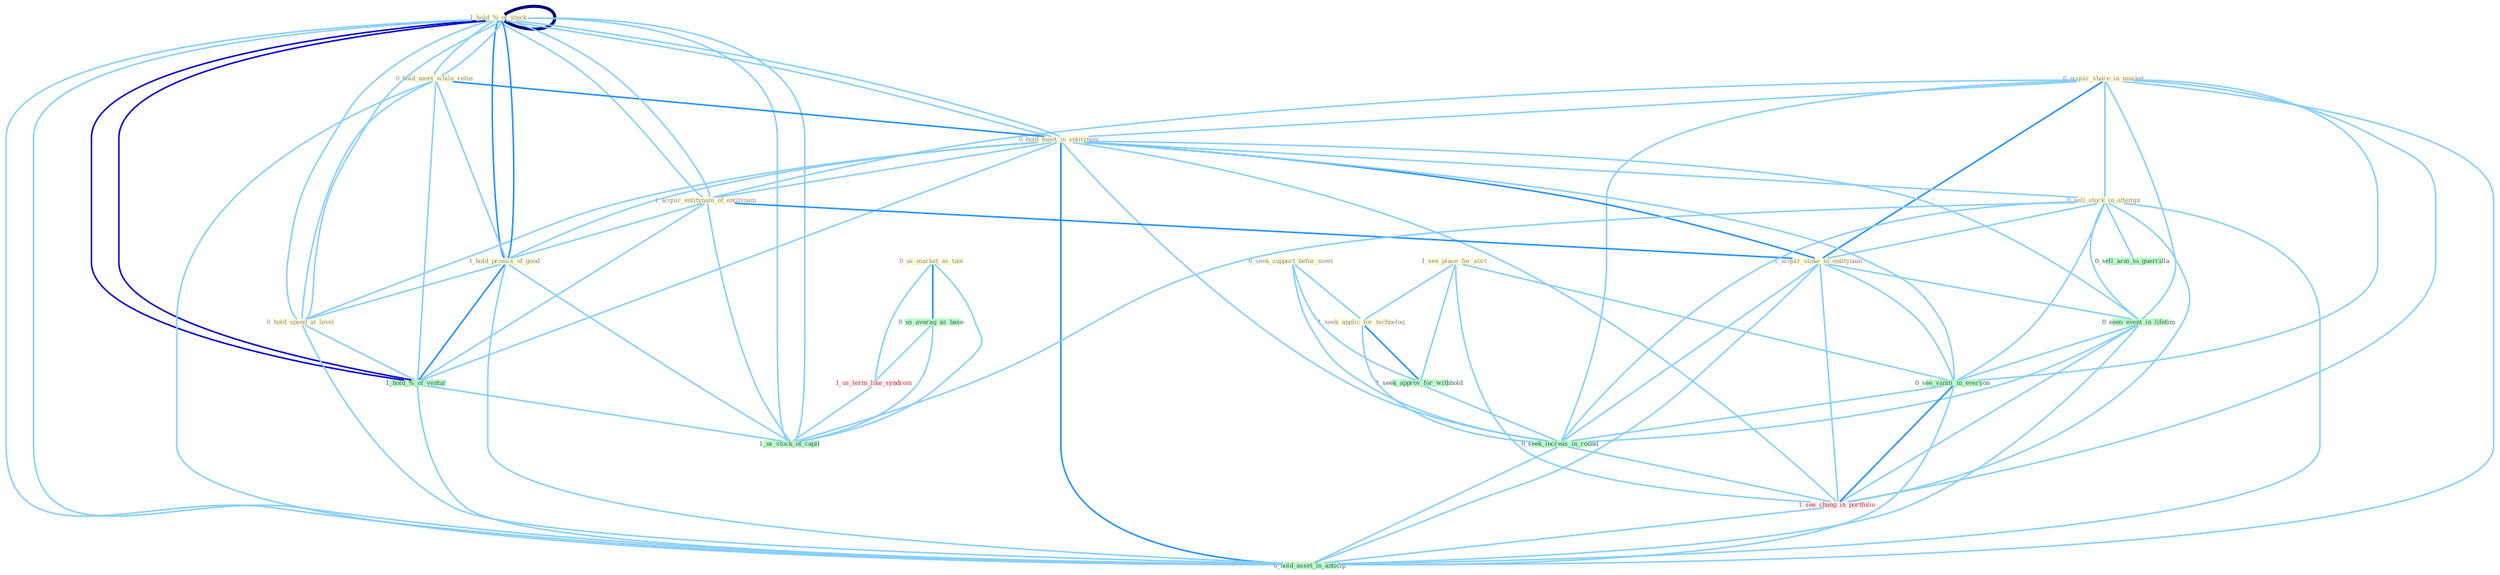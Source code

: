 Graph G{ 
    node
    [shape=polygon,style=filled,width=.5,height=.06,color="#BDFCC9",fixedsize=true,fontsize=4,
    fontcolor="#2f4f4f"];
    {node
    [color="#ffffe0", fontcolor="#8b7d6b"] "0_seek_support_befor_meet " "1_hold_%_of_stock " "0_acquir_share_in_market " "1_see_place_for_sort " "0_hold_meet_while_refus " "1_seek_applic_for_technolog " "0_hold_meet_in_entitynam " "1_acquir_entitynam_of_entitynam " "0_sell_stock_in_attempt " "1_hold_promis_of_good " "1_acquir_stake_in_entitynam " "0_hold_spend_at_level " "0_us_market_as_tool " "1_hold_%_of_stock "}
{node [color="#fff0f5", fontcolor="#b22222"] "1_us_term_like_syndrom " "1_see_chang_in_portfolio "}
edge [color="#B0E2FF"];

	"0_seek_support_befor_meet " -- "1_seek_applic_for_technolog " [w="1", color="#87cefa" ];
	"0_seek_support_befor_meet " -- "1_seek_approv_for_withhold " [w="1", color="#87cefa" ];
	"0_seek_support_befor_meet " -- "0_seek_increas_in_round " [w="1", color="#87cefa" ];
	"1_hold_%_of_stock " -- "0_hold_meet_while_refus " [w="1", color="#87cefa" ];
	"1_hold_%_of_stock " -- "0_hold_meet_in_entitynam " [w="1", color="#87cefa" ];
	"1_hold_%_of_stock " -- "1_acquir_entitynam_of_entitynam " [w="1", color="#87cefa" ];
	"1_hold_%_of_stock " -- "1_hold_promis_of_good " [w="2", color="#1e90ff" , len=0.8];
	"1_hold_%_of_stock " -- "0_hold_spend_at_level " [w="1", color="#87cefa" ];
	"1_hold_%_of_stock " -- "1_hold_%_of_stock " [w="4", style=bold, color="#000080", len=0.4];
	"1_hold_%_of_stock " -- "1_hold_%_of_ventur " [w="3", color="#0000cd" , len=0.6];
	"1_hold_%_of_stock " -- "1_us_stock_of_capit " [w="1", color="#87cefa" ];
	"1_hold_%_of_stock " -- "0_hold_asset_in_anticip " [w="1", color="#87cefa" ];
	"0_acquir_share_in_market " -- "0_hold_meet_in_entitynam " [w="1", color="#87cefa" ];
	"0_acquir_share_in_market " -- "1_acquir_entitynam_of_entitynam " [w="1", color="#87cefa" ];
	"0_acquir_share_in_market " -- "0_sell_stock_in_attempt " [w="1", color="#87cefa" ];
	"0_acquir_share_in_market " -- "1_acquir_stake_in_entitynam " [w="2", color="#1e90ff" , len=0.8];
	"0_acquir_share_in_market " -- "0_seen_event_in_lifetim " [w="1", color="#87cefa" ];
	"0_acquir_share_in_market " -- "0_see_vaniti_in_everyon " [w="1", color="#87cefa" ];
	"0_acquir_share_in_market " -- "0_seek_increas_in_round " [w="1", color="#87cefa" ];
	"0_acquir_share_in_market " -- "1_see_chang_in_portfolio " [w="1", color="#87cefa" ];
	"0_acquir_share_in_market " -- "0_hold_asset_in_anticip " [w="1", color="#87cefa" ];
	"1_see_place_for_sort " -- "1_seek_applic_for_technolog " [w="1", color="#87cefa" ];
	"1_see_place_for_sort " -- "1_seek_approv_for_withhold " [w="1", color="#87cefa" ];
	"1_see_place_for_sort " -- "0_see_vaniti_in_everyon " [w="1", color="#87cefa" ];
	"1_see_place_for_sort " -- "1_see_chang_in_portfolio " [w="1", color="#87cefa" ];
	"0_hold_meet_while_refus " -- "0_hold_meet_in_entitynam " [w="2", color="#1e90ff" , len=0.8];
	"0_hold_meet_while_refus " -- "1_hold_promis_of_good " [w="1", color="#87cefa" ];
	"0_hold_meet_while_refus " -- "0_hold_spend_at_level " [w="1", color="#87cefa" ];
	"0_hold_meet_while_refus " -- "1_hold_%_of_stock " [w="1", color="#87cefa" ];
	"0_hold_meet_while_refus " -- "1_hold_%_of_ventur " [w="1", color="#87cefa" ];
	"0_hold_meet_while_refus " -- "0_hold_asset_in_anticip " [w="1", color="#87cefa" ];
	"1_seek_applic_for_technolog " -- "1_seek_approv_for_withhold " [w="2", color="#1e90ff" , len=0.8];
	"1_seek_applic_for_technolog " -- "0_seek_increas_in_round " [w="1", color="#87cefa" ];
	"0_hold_meet_in_entitynam " -- "1_acquir_entitynam_of_entitynam " [w="1", color="#87cefa" ];
	"0_hold_meet_in_entitynam " -- "0_sell_stock_in_attempt " [w="1", color="#87cefa" ];
	"0_hold_meet_in_entitynam " -- "1_hold_promis_of_good " [w="1", color="#87cefa" ];
	"0_hold_meet_in_entitynam " -- "1_acquir_stake_in_entitynam " [w="2", color="#1e90ff" , len=0.8];
	"0_hold_meet_in_entitynam " -- "0_hold_spend_at_level " [w="1", color="#87cefa" ];
	"0_hold_meet_in_entitynam " -- "1_hold_%_of_stock " [w="1", color="#87cefa" ];
	"0_hold_meet_in_entitynam " -- "0_seen_event_in_lifetim " [w="1", color="#87cefa" ];
	"0_hold_meet_in_entitynam " -- "1_hold_%_of_ventur " [w="1", color="#87cefa" ];
	"0_hold_meet_in_entitynam " -- "0_see_vaniti_in_everyon " [w="1", color="#87cefa" ];
	"0_hold_meet_in_entitynam " -- "0_seek_increas_in_round " [w="1", color="#87cefa" ];
	"0_hold_meet_in_entitynam " -- "1_see_chang_in_portfolio " [w="1", color="#87cefa" ];
	"0_hold_meet_in_entitynam " -- "0_hold_asset_in_anticip " [w="2", color="#1e90ff" , len=0.8];
	"1_acquir_entitynam_of_entitynam " -- "1_hold_promis_of_good " [w="1", color="#87cefa" ];
	"1_acquir_entitynam_of_entitynam " -- "1_acquir_stake_in_entitynam " [w="2", color="#1e90ff" , len=0.8];
	"1_acquir_entitynam_of_entitynam " -- "1_hold_%_of_stock " [w="1", color="#87cefa" ];
	"1_acquir_entitynam_of_entitynam " -- "1_hold_%_of_ventur " [w="1", color="#87cefa" ];
	"1_acquir_entitynam_of_entitynam " -- "1_us_stock_of_capit " [w="1", color="#87cefa" ];
	"0_sell_stock_in_attempt " -- "1_acquir_stake_in_entitynam " [w="1", color="#87cefa" ];
	"0_sell_stock_in_attempt " -- "0_seen_event_in_lifetim " [w="1", color="#87cefa" ];
	"0_sell_stock_in_attempt " -- "0_see_vaniti_in_everyon " [w="1", color="#87cefa" ];
	"0_sell_stock_in_attempt " -- "0_sell_arm_to_guerrilla " [w="1", color="#87cefa" ];
	"0_sell_stock_in_attempt " -- "0_seek_increas_in_round " [w="1", color="#87cefa" ];
	"0_sell_stock_in_attempt " -- "1_us_stock_of_capit " [w="1", color="#87cefa" ];
	"0_sell_stock_in_attempt " -- "1_see_chang_in_portfolio " [w="1", color="#87cefa" ];
	"0_sell_stock_in_attempt " -- "0_hold_asset_in_anticip " [w="1", color="#87cefa" ];
	"1_hold_promis_of_good " -- "0_hold_spend_at_level " [w="1", color="#87cefa" ];
	"1_hold_promis_of_good " -- "1_hold_%_of_stock " [w="2", color="#1e90ff" , len=0.8];
	"1_hold_promis_of_good " -- "1_hold_%_of_ventur " [w="2", color="#1e90ff" , len=0.8];
	"1_hold_promis_of_good " -- "1_us_stock_of_capit " [w="1", color="#87cefa" ];
	"1_hold_promis_of_good " -- "0_hold_asset_in_anticip " [w="1", color="#87cefa" ];
	"1_acquir_stake_in_entitynam " -- "0_seen_event_in_lifetim " [w="1", color="#87cefa" ];
	"1_acquir_stake_in_entitynam " -- "0_see_vaniti_in_everyon " [w="1", color="#87cefa" ];
	"1_acquir_stake_in_entitynam " -- "0_seek_increas_in_round " [w="1", color="#87cefa" ];
	"1_acquir_stake_in_entitynam " -- "1_see_chang_in_portfolio " [w="1", color="#87cefa" ];
	"1_acquir_stake_in_entitynam " -- "0_hold_asset_in_anticip " [w="1", color="#87cefa" ];
	"0_hold_spend_at_level " -- "1_hold_%_of_stock " [w="1", color="#87cefa" ];
	"0_hold_spend_at_level " -- "1_hold_%_of_ventur " [w="1", color="#87cefa" ];
	"0_hold_spend_at_level " -- "0_hold_asset_in_anticip " [w="1", color="#87cefa" ];
	"0_us_market_as_tool " -- "0_us_averag_as_base " [w="2", color="#1e90ff" , len=0.8];
	"0_us_market_as_tool " -- "1_us_term_like_syndrom " [w="1", color="#87cefa" ];
	"0_us_market_as_tool " -- "1_us_stock_of_capit " [w="1", color="#87cefa" ];
	"1_hold_%_of_stock " -- "1_hold_%_of_ventur " [w="3", color="#0000cd" , len=0.6];
	"1_hold_%_of_stock " -- "1_us_stock_of_capit " [w="1", color="#87cefa" ];
	"1_hold_%_of_stock " -- "0_hold_asset_in_anticip " [w="1", color="#87cefa" ];
	"0_seen_event_in_lifetim " -- "0_see_vaniti_in_everyon " [w="1", color="#87cefa" ];
	"0_seen_event_in_lifetim " -- "0_seek_increas_in_round " [w="1", color="#87cefa" ];
	"0_seen_event_in_lifetim " -- "1_see_chang_in_portfolio " [w="1", color="#87cefa" ];
	"0_seen_event_in_lifetim " -- "0_hold_asset_in_anticip " [w="1", color="#87cefa" ];
	"0_us_averag_as_base " -- "1_us_term_like_syndrom " [w="1", color="#87cefa" ];
	"0_us_averag_as_base " -- "1_us_stock_of_capit " [w="1", color="#87cefa" ];
	"1_us_term_like_syndrom " -- "1_us_stock_of_capit " [w="1", color="#87cefa" ];
	"1_seek_approv_for_withhold " -- "0_seek_increas_in_round " [w="1", color="#87cefa" ];
	"1_hold_%_of_ventur " -- "1_us_stock_of_capit " [w="1", color="#87cefa" ];
	"1_hold_%_of_ventur " -- "0_hold_asset_in_anticip " [w="1", color="#87cefa" ];
	"0_see_vaniti_in_everyon " -- "0_seek_increas_in_round " [w="1", color="#87cefa" ];
	"0_see_vaniti_in_everyon " -- "1_see_chang_in_portfolio " [w="2", color="#1e90ff" , len=0.8];
	"0_see_vaniti_in_everyon " -- "0_hold_asset_in_anticip " [w="1", color="#87cefa" ];
	"0_seek_increas_in_round " -- "1_see_chang_in_portfolio " [w="1", color="#87cefa" ];
	"0_seek_increas_in_round " -- "0_hold_asset_in_anticip " [w="1", color="#87cefa" ];
	"1_see_chang_in_portfolio " -- "0_hold_asset_in_anticip " [w="1", color="#87cefa" ];
}